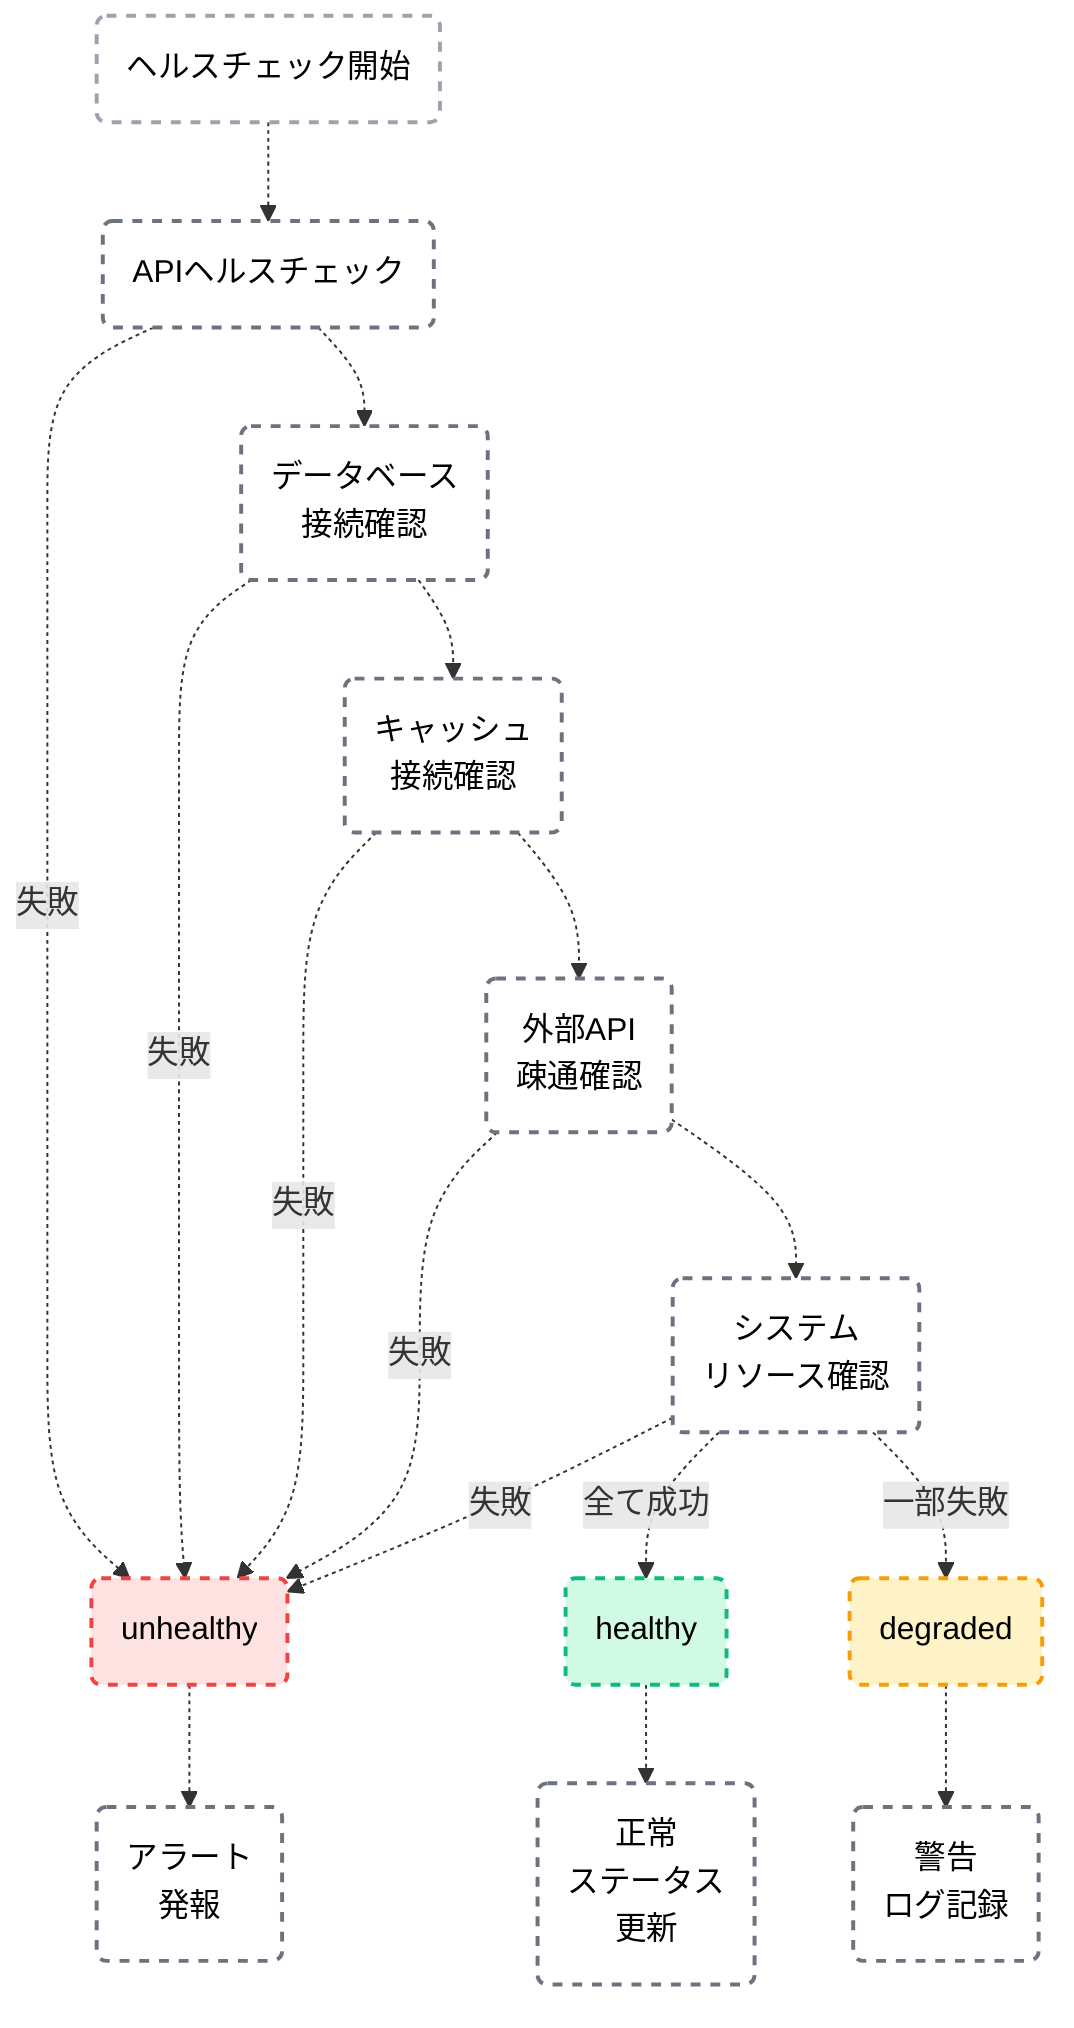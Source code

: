 graph TD
    A(ヘルスチェック開始) -.-> B(APIヘルスチェック)
    B -.-> C(データベース<br/>接続確認)
    C -.-> D(キャッシュ<br/>接続確認)
    D -.-> E(外部API<br/>疎通確認)
    E -.-> F(システム<br/>リソース確認)
    
    B -.->|　　失敗　　| G(unhealthy)
    C -.->|　　失敗　　| G
    D -.->|　　失敗　　| G
    E -.->|　　失敗　　| G
    F -.->|　　失敗　　| G
    
    F -.->|　全て成功　| H(healthy)
    F -.->|　一部失敗　| I(degraded)
    
    G -.-> J(アラート<br/>発報)
    H -.-> K(正常<br/>ステータス<br/>更新)
    I -.-> L(警告<br/>ログ記録)
    
    style A fill:#ffffff,color:#000000,stroke:#9ca3af,stroke-width:2px,stroke-dasharray: 5 5
    style B fill:#ffffff,color:#000000,stroke:#6b7280,stroke-width:2px,stroke-dasharray: 5 5
    style C fill:#ffffff,color:#000000,stroke:#6b7280,stroke-width:2px,stroke-dasharray: 5 5
    style D fill:#ffffff,color:#000000,stroke:#6b7280,stroke-width:2px,stroke-dasharray: 5 5
    style E fill:#ffffff,color:#000000,stroke:#6b7280,stroke-width:2px,stroke-dasharray: 5 5
    style F fill:#ffffff,color:#000000,stroke:#6b7280,stroke-width:2px,stroke-dasharray: 5 5
    style G fill:#fee2e2,color:#000000,stroke:#ef4444,stroke-width:2px,stroke-dasharray: 5 5
    style H fill:#d1fae5,color:#000000,stroke:#10b981,stroke-width:2px,stroke-dasharray: 5 5
    style I fill:#fef3c7,color:#000000,stroke:#f59e0b,stroke-width:2px,stroke-dasharray: 5 5
    style J fill:#ffffff,color:#000000,stroke:#6b7280,stroke-width:2px,stroke-dasharray: 5 5
    style K fill:#ffffff,color:#000000,stroke:#6b7280,stroke-width:2px,stroke-dasharray: 5 5
    style L fill:#ffffff,color:#000000,stroke:#6b7280,stroke-width:2px,stroke-dasharray: 5 5